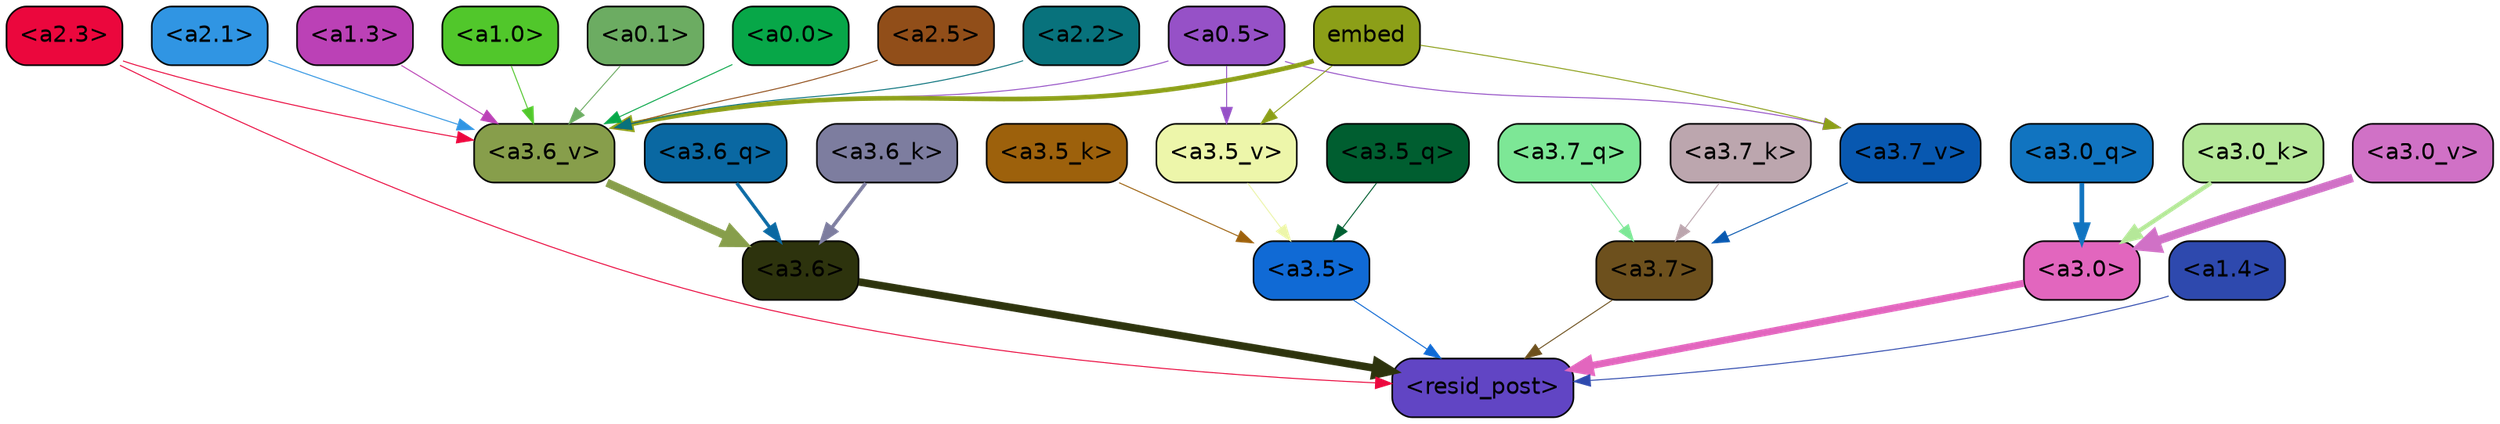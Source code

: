 strict digraph "" {
	graph [bgcolor=transparent,
		layout=dot,
		overlap=false,
		splines=true
	];
	"<a3.7>"	[color=black,
		fillcolor="#6d501d",
		fontname=Helvetica,
		shape=box,
		style="filled, rounded"];
	"<resid_post>"	[color=black,
		fillcolor="#6145c4",
		fontname=Helvetica,
		shape=box,
		style="filled, rounded"];
	"<a3.7>" -> "<resid_post>"	[color="#6d501d",
		penwidth=0.6];
	"<a3.6>"	[color=black,
		fillcolor="#2d330d",
		fontname=Helvetica,
		shape=box,
		style="filled, rounded"];
	"<a3.6>" -> "<resid_post>"	[color="#2d330d",
		penwidth=4.646730065345764];
	"<a3.5>"	[color=black,
		fillcolor="#106ad5",
		fontname=Helvetica,
		shape=box,
		style="filled, rounded"];
	"<a3.5>" -> "<resid_post>"	[color="#106ad5",
		penwidth=0.6];
	"<a3.0>"	[color=black,
		fillcolor="#e266be",
		fontname=Helvetica,
		shape=box,
		style="filled, rounded"];
	"<a3.0>" -> "<resid_post>"	[color="#e266be",
		penwidth=4.323132634162903];
	"<a2.3>"	[color=black,
		fillcolor="#eb073d",
		fontname=Helvetica,
		shape=box,
		style="filled, rounded"];
	"<a2.3>" -> "<resid_post>"	[color="#eb073d",
		penwidth=0.6];
	"<a3.6_v>"	[color=black,
		fillcolor="#879e4b",
		fontname=Helvetica,
		shape=box,
		style="filled, rounded"];
	"<a2.3>" -> "<a3.6_v>"	[color="#eb073d",
		penwidth=0.6];
	"<a1.4>"	[color=black,
		fillcolor="#2e49ae",
		fontname=Helvetica,
		shape=box,
		style="filled, rounded"];
	"<a1.4>" -> "<resid_post>"	[color="#2e49ae",
		penwidth=0.6];
	"<a3.7_q>"	[color=black,
		fillcolor="#7de796",
		fontname=Helvetica,
		shape=box,
		style="filled, rounded"];
	"<a3.7_q>" -> "<a3.7>"	[color="#7de796",
		penwidth=0.6];
	"<a3.6_q>"	[color=black,
		fillcolor="#0a68a2",
		fontname=Helvetica,
		shape=box,
		style="filled, rounded"];
	"<a3.6_q>" -> "<a3.6>"	[color="#0a68a2",
		penwidth=2.03758105635643];
	"<a3.5_q>"	[color=black,
		fillcolor="#005e30",
		fontname=Helvetica,
		shape=box,
		style="filled, rounded"];
	"<a3.5_q>" -> "<a3.5>"	[color="#005e30",
		penwidth=0.6];
	"<a3.0_q>"	[color=black,
		fillcolor="#1174c0",
		fontname=Helvetica,
		shape=box,
		style="filled, rounded"];
	"<a3.0_q>" -> "<a3.0>"	[color="#1174c0",
		penwidth=2.8638100624084473];
	"<a3.7_k>"	[color=black,
		fillcolor="#bca6ae",
		fontname=Helvetica,
		shape=box,
		style="filled, rounded"];
	"<a3.7_k>" -> "<a3.7>"	[color="#bca6ae",
		penwidth=0.6];
	"<a3.6_k>"	[color=black,
		fillcolor="#7d7d9f",
		fontname=Helvetica,
		shape=box,
		style="filled, rounded"];
	"<a3.6_k>" -> "<a3.6>"	[color="#7d7d9f",
		penwidth=2.174198240041733];
	"<a3.5_k>"	[color=black,
		fillcolor="#9d610c",
		fontname=Helvetica,
		shape=box,
		style="filled, rounded"];
	"<a3.5_k>" -> "<a3.5>"	[color="#9d610c",
		penwidth=0.6];
	"<a3.0_k>"	[color=black,
		fillcolor="#b5e899",
		fontname=Helvetica,
		shape=box,
		style="filled, rounded"];
	"<a3.0_k>" -> "<a3.0>"	[color="#b5e899",
		penwidth=2.6274144649505615];
	"<a3.7_v>"	[color=black,
		fillcolor="#0858b0",
		fontname=Helvetica,
		shape=box,
		style="filled, rounded"];
	"<a3.7_v>" -> "<a3.7>"	[color="#0858b0",
		penwidth=0.6];
	"<a3.6_v>" -> "<a3.6>"	[color="#879e4b",
		penwidth=5.002329230308533];
	"<a3.5_v>"	[color=black,
		fillcolor="#edf6aa",
		fontname=Helvetica,
		shape=box,
		style="filled, rounded"];
	"<a3.5_v>" -> "<a3.5>"	[color="#edf6aa",
		penwidth=0.6];
	"<a3.0_v>"	[color=black,
		fillcolor="#d071c6",
		fontname=Helvetica,
		shape=box,
		style="filled, rounded"];
	"<a3.0_v>" -> "<a3.0>"	[color="#d071c6",
		penwidth=5.188832879066467];
	"<a0.5>"	[color=black,
		fillcolor="#9651c7",
		fontname=Helvetica,
		shape=box,
		style="filled, rounded"];
	"<a0.5>" -> "<a3.7_v>"	[color="#9651c7",
		penwidth=0.6];
	"<a0.5>" -> "<a3.6_v>"	[color="#9651c7",
		penwidth=0.6];
	"<a0.5>" -> "<a3.5_v>"	[color="#9651c7",
		penwidth=0.6];
	embed	[color=black,
		fillcolor="#8c9f18",
		fontname=Helvetica,
		shape=box,
		style="filled, rounded"];
	embed -> "<a3.7_v>"	[color="#8c9f18",
		penwidth=0.6];
	embed -> "<a3.6_v>"	[color="#8c9f18",
		penwidth=2.8301228284835815];
	embed -> "<a3.5_v>"	[color="#8c9f18",
		penwidth=0.6];
	"<a2.5>"	[color=black,
		fillcolor="#914e19",
		fontname=Helvetica,
		shape=box,
		style="filled, rounded"];
	"<a2.5>" -> "<a3.6_v>"	[color="#914e19",
		penwidth=0.6];
	"<a2.2>"	[color=black,
		fillcolor="#08727c",
		fontname=Helvetica,
		shape=box,
		style="filled, rounded"];
	"<a2.2>" -> "<a3.6_v>"	[color="#08727c",
		penwidth=0.6];
	"<a2.1>"	[color=black,
		fillcolor="#3095e3",
		fontname=Helvetica,
		shape=box,
		style="filled, rounded"];
	"<a2.1>" -> "<a3.6_v>"	[color="#3095e3",
		penwidth=0.6];
	"<a1.3>"	[color=black,
		fillcolor="#bb41b6",
		fontname=Helvetica,
		shape=box,
		style="filled, rounded"];
	"<a1.3>" -> "<a3.6_v>"	[color="#bb41b6",
		penwidth=0.6];
	"<a1.0>"	[color=black,
		fillcolor="#51c72b",
		fontname=Helvetica,
		shape=box,
		style="filled, rounded"];
	"<a1.0>" -> "<a3.6_v>"	[color="#51c72b",
		penwidth=0.6];
	"<a0.1>"	[color=black,
		fillcolor="#6cac62",
		fontname=Helvetica,
		shape=box,
		style="filled, rounded"];
	"<a0.1>" -> "<a3.6_v>"	[color="#6cac62",
		penwidth=0.6];
	"<a0.0>"	[color=black,
		fillcolor="#07a748",
		fontname=Helvetica,
		shape=box,
		style="filled, rounded"];
	"<a0.0>" -> "<a3.6_v>"	[color="#07a748",
		penwidth=0.6];
}

